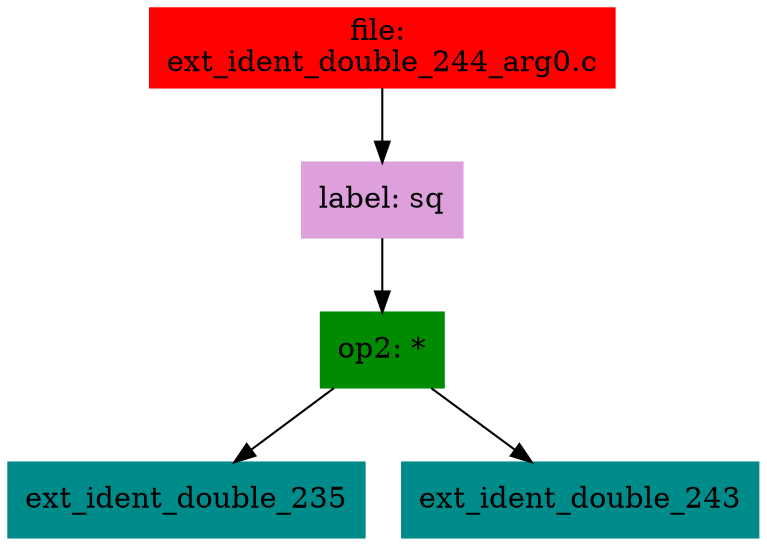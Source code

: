 digraph G {
node [shape=box]

0 [label="file: 
ext_ident_double_244_arg0.c",color=red, style=filled]
1 [label="label: sq",color=plum, style=filled]
0 -> 1
2 [label="op2: *",color=green4, style=filled]
1 -> 2
3 [label="ext_ident_double_235",color=cyan4, style=filled]
2 -> 3
293 [label="ext_ident_double_243",color=cyan4, style=filled]
2 -> 293


}

